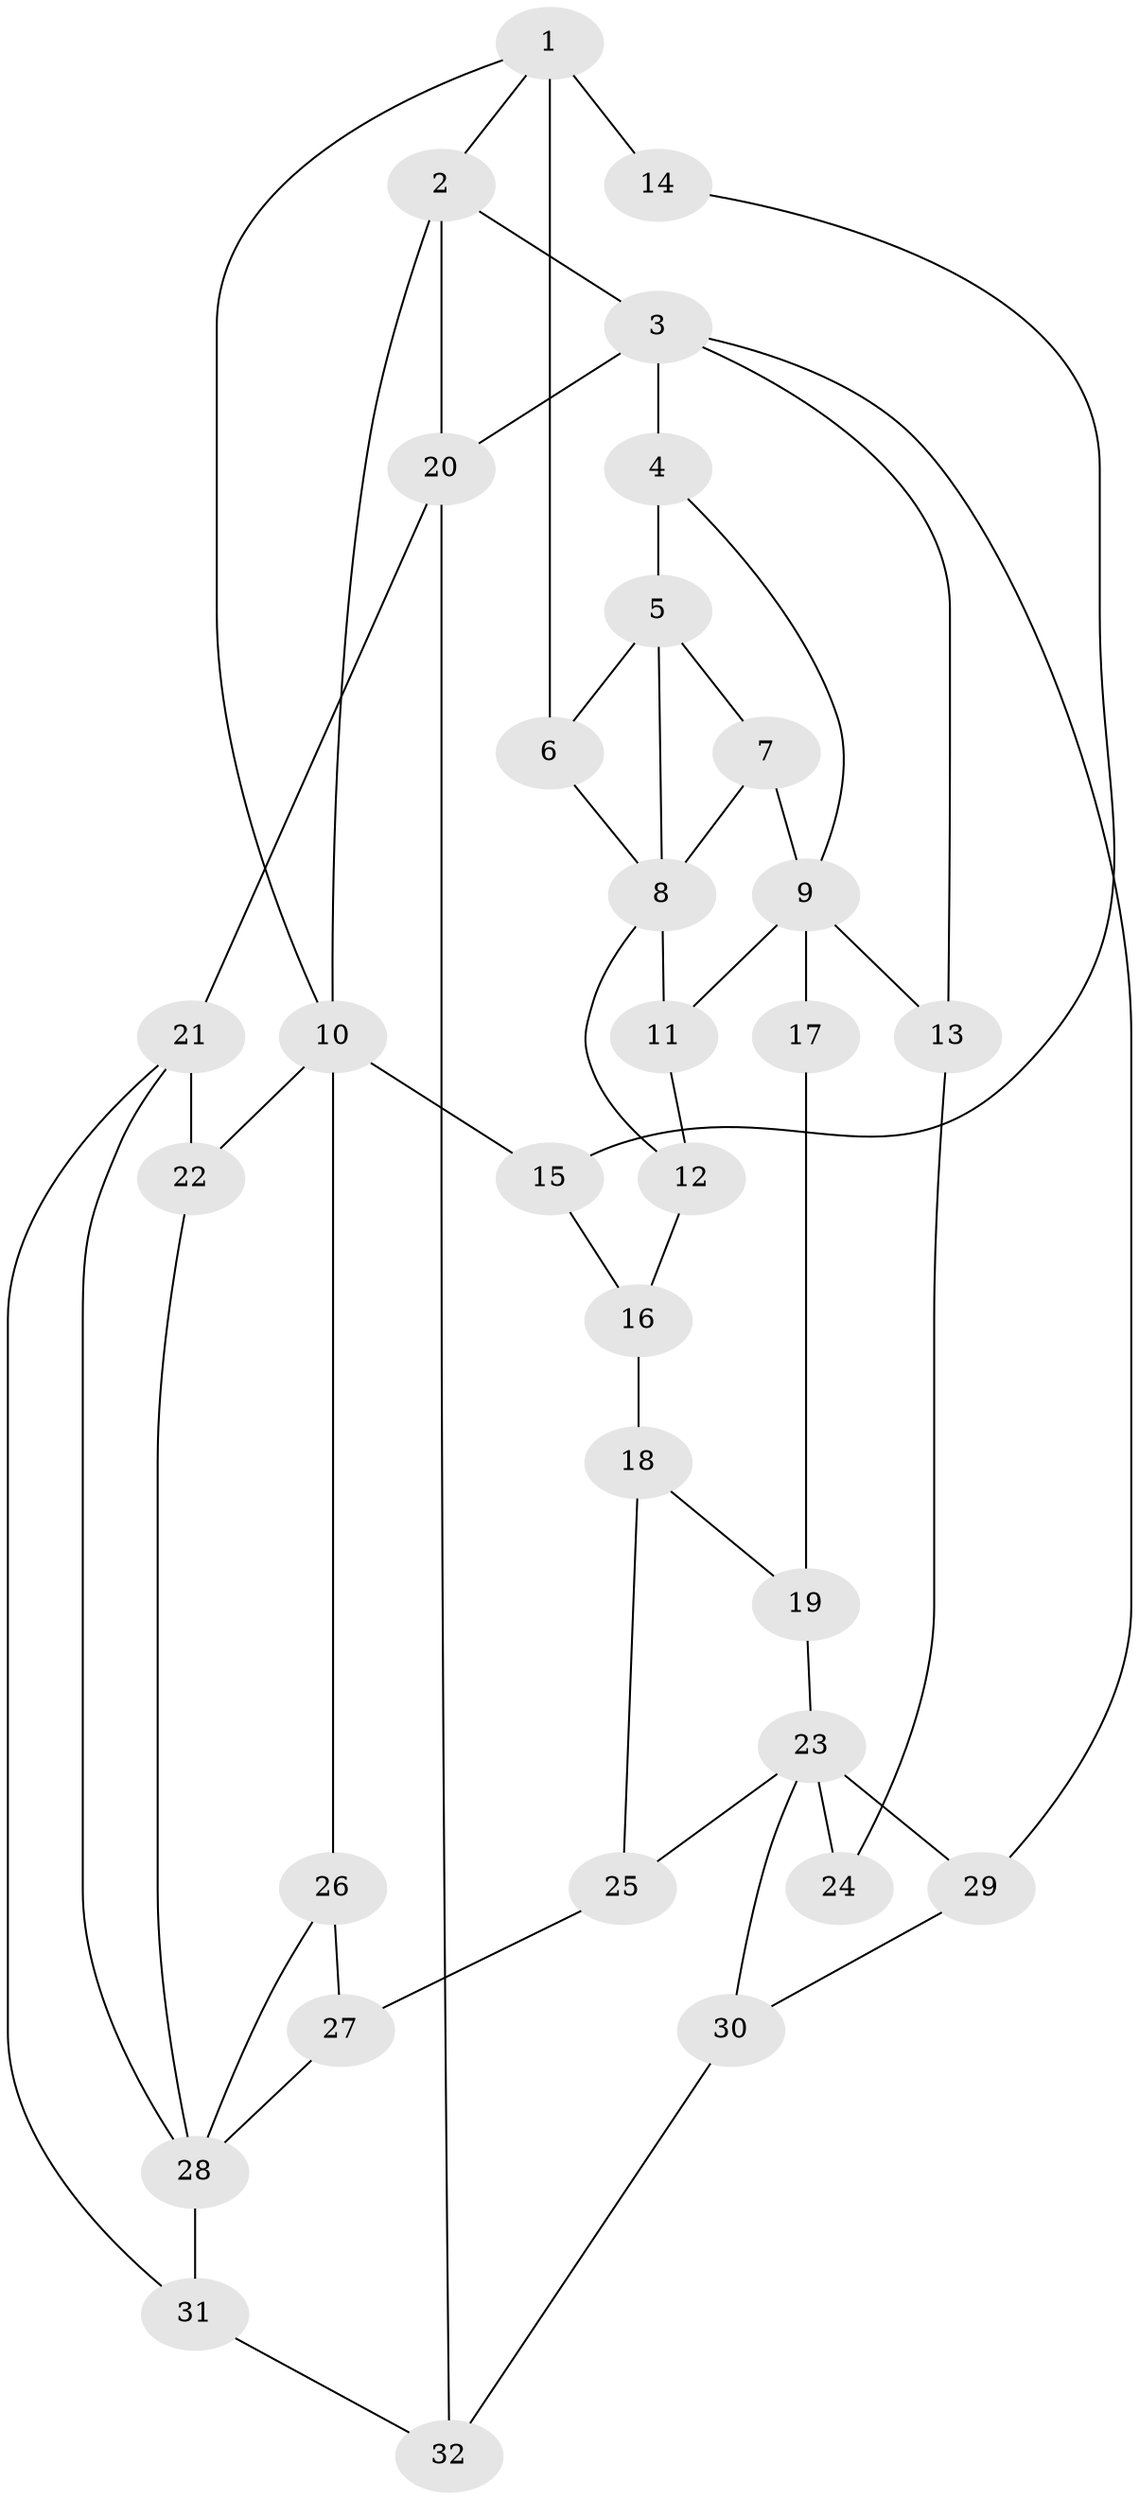 // original degree distribution, {3: 0.031746031746031744, 5: 0.5396825396825397, 6: 0.19047619047619047, 4: 0.23809523809523808}
// Generated by graph-tools (version 1.1) at 2025/38/03/09/25 02:38:43]
// undirected, 32 vertices, 55 edges
graph export_dot {
graph [start="1"]
  node [color=gray90,style=filled];
  1;
  2;
  3;
  4;
  5;
  6;
  7;
  8;
  9;
  10;
  11;
  12;
  13;
  14;
  15;
  16;
  17;
  18;
  19;
  20;
  21;
  22;
  23;
  24;
  25;
  26;
  27;
  28;
  29;
  30;
  31;
  32;
  1 -- 2 [weight=1.0];
  1 -- 6 [weight=1.0];
  1 -- 10 [weight=1.0];
  1 -- 14 [weight=2.0];
  2 -- 3 [weight=1.0];
  2 -- 10 [weight=1.0];
  2 -- 20 [weight=1.0];
  3 -- 4 [weight=1.0];
  3 -- 13 [weight=1.0];
  3 -- 20 [weight=2.0];
  3 -- 29 [weight=1.0];
  4 -- 5 [weight=1.0];
  4 -- 9 [weight=1.0];
  5 -- 6 [weight=1.0];
  5 -- 7 [weight=1.0];
  5 -- 8 [weight=1.0];
  6 -- 8 [weight=1.0];
  7 -- 8 [weight=2.0];
  7 -- 9 [weight=1.0];
  8 -- 11 [weight=1.0];
  8 -- 12 [weight=1.0];
  9 -- 11 [weight=1.0];
  9 -- 13 [weight=1.0];
  9 -- 17 [weight=2.0];
  10 -- 15 [weight=1.0];
  10 -- 22 [weight=1.0];
  10 -- 26 [weight=1.0];
  11 -- 12 [weight=1.0];
  12 -- 16 [weight=1.0];
  13 -- 24 [weight=1.0];
  14 -- 15 [weight=1.0];
  15 -- 16 [weight=1.0];
  16 -- 18 [weight=1.0];
  17 -- 19 [weight=1.0];
  18 -- 19 [weight=1.0];
  18 -- 25 [weight=1.0];
  19 -- 23 [weight=1.0];
  20 -- 21 [weight=2.0];
  20 -- 32 [weight=1.0];
  21 -- 22 [weight=2.0];
  21 -- 28 [weight=1.0];
  21 -- 31 [weight=1.0];
  22 -- 28 [weight=1.0];
  23 -- 24 [weight=2.0];
  23 -- 25 [weight=1.0];
  23 -- 29 [weight=1.0];
  23 -- 30 [weight=1.0];
  25 -- 27 [weight=1.0];
  26 -- 27 [weight=1.0];
  26 -- 28 [weight=1.0];
  27 -- 28 [weight=1.0];
  28 -- 31 [weight=2.0];
  29 -- 30 [weight=1.0];
  30 -- 32 [weight=1.0];
  31 -- 32 [weight=1.0];
}
